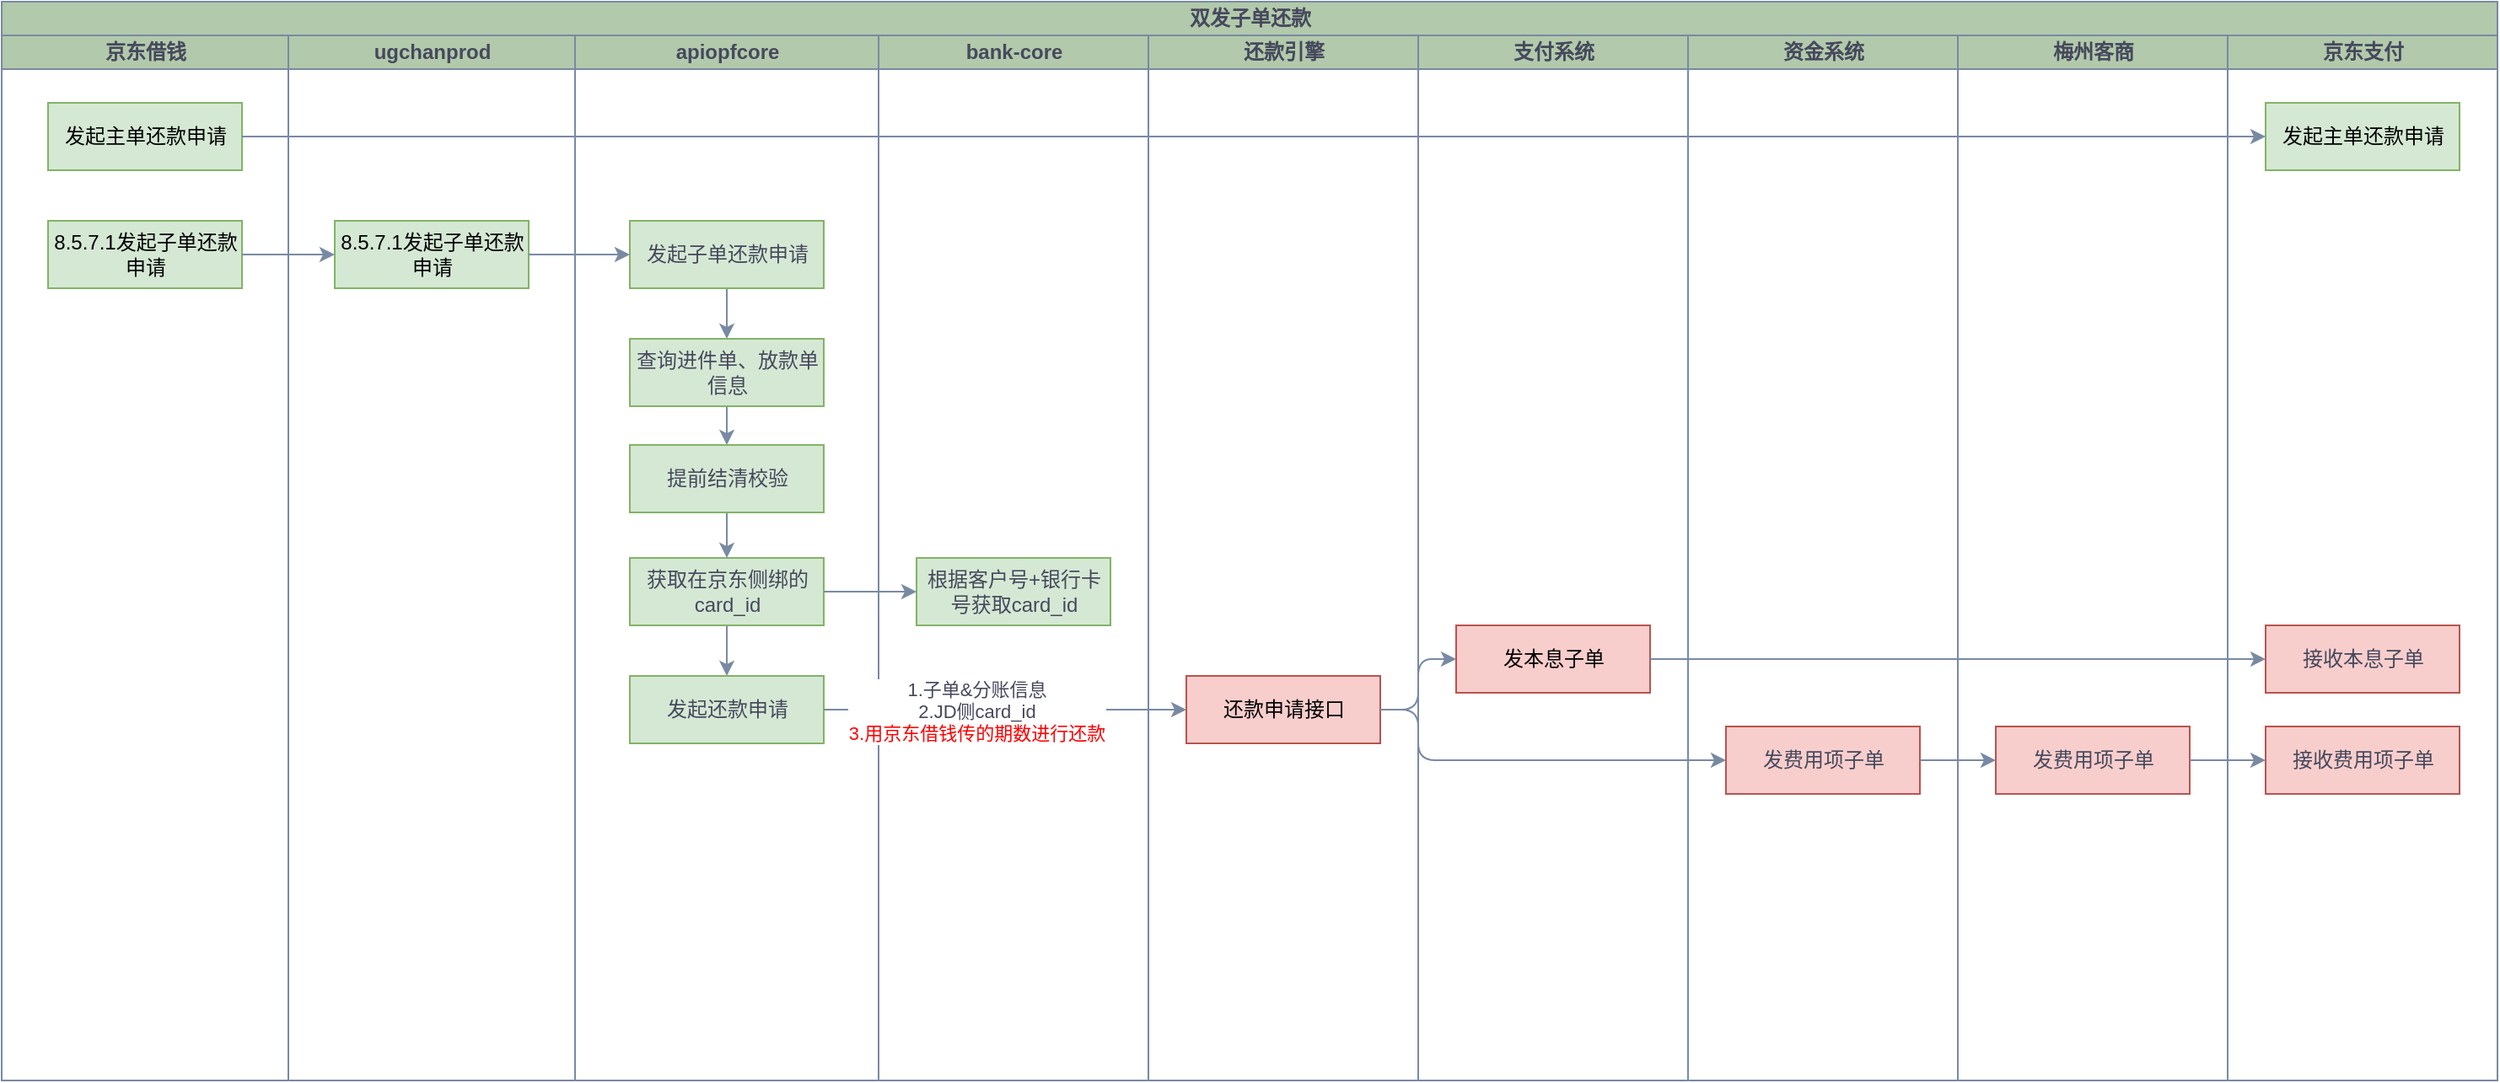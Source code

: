 <mxfile version="24.8.4">
  <diagram id="prtHgNgQTEPvFCAcTncT" name="Page-1">
    <mxGraphModel dx="1757" dy="1089" grid="1" gridSize="10" guides="1" tooltips="1" connect="1" arrows="1" fold="1" page="1" pageScale="1" pageWidth="827" pageHeight="1169" math="0" shadow="0">
      <root>
        <mxCell id="0" />
        <mxCell id="1" parent="0" />
        <mxCell id="L6LBj-71onCrxLk2Ojmv-1" value="双发子单还款" style="swimlane;childLayout=stackLayout;resizeParent=1;resizeParentMax=0;startSize=20;html=1;labelBackgroundColor=none;fillColor=#B2C9AB;strokeColor=#788AA3;fontColor=#46495D;" vertex="1" parent="1">
          <mxGeometry x="170" y="200" width="1480" height="640" as="geometry" />
        </mxCell>
        <mxCell id="L6LBj-71onCrxLk2Ojmv-8" value="京东借钱" style="swimlane;startSize=20;html=1;labelBackgroundColor=none;fillColor=#B2C9AB;strokeColor=#788AA3;fontColor=#46495D;" vertex="1" parent="L6LBj-71onCrxLk2Ojmv-1">
          <mxGeometry y="20" width="170" height="620" as="geometry" />
        </mxCell>
        <mxCell id="L6LBj-71onCrxLk2Ojmv-9" value="8.5.7.1发起子单还款申请" style="rounded=0;whiteSpace=wrap;html=1;fillColor=#d5e8d4;strokeColor=#82b366;" vertex="1" parent="L6LBj-71onCrxLk2Ojmv-8">
          <mxGeometry x="27.5" y="110" width="115" height="40" as="geometry" />
        </mxCell>
        <mxCell id="L6LBj-71onCrxLk2Ojmv-11" value="发起主单还款申请" style="rounded=0;whiteSpace=wrap;html=1;fillColor=#d5e8d4;strokeColor=#82b366;" vertex="1" parent="L6LBj-71onCrxLk2Ojmv-8">
          <mxGeometry x="27.5" y="40" width="115" height="40" as="geometry" />
        </mxCell>
        <mxCell id="L6LBj-71onCrxLk2Ojmv-2" value="ugchanprod" style="swimlane;startSize=20;html=1;labelBackgroundColor=none;fillColor=#B2C9AB;strokeColor=#788AA3;fontColor=#46495D;" vertex="1" parent="L6LBj-71onCrxLk2Ojmv-1">
          <mxGeometry x="170" y="20" width="170" height="620" as="geometry" />
        </mxCell>
        <mxCell id="L6LBj-71onCrxLk2Ojmv-5" value="8.5.7.1发起子单还款申请" style="rounded=0;whiteSpace=wrap;html=1;fillColor=#d5e8d4;strokeColor=#82b366;" vertex="1" parent="L6LBj-71onCrxLk2Ojmv-2">
          <mxGeometry x="27.5" y="110" width="115" height="40" as="geometry" />
        </mxCell>
        <mxCell id="L6LBj-71onCrxLk2Ojmv-3" value="apiopfcore" style="swimlane;startSize=20;html=1;labelBackgroundColor=none;fillColor=#B2C9AB;strokeColor=#788AA3;fontColor=#46495D;" vertex="1" parent="L6LBj-71onCrxLk2Ojmv-1">
          <mxGeometry x="340" y="20" width="180" height="620" as="geometry" />
        </mxCell>
        <mxCell id="L6LBj-71onCrxLk2Ojmv-20" value="" style="edgeStyle=orthogonalEdgeStyle;rounded=0;orthogonalLoop=1;jettySize=auto;html=1;strokeColor=#788AA3;fontColor=#46495D;fillColor=#B2C9AB;" edge="1" parent="L6LBj-71onCrxLk2Ojmv-3" source="L6LBj-71onCrxLk2Ojmv-6" target="L6LBj-71onCrxLk2Ojmv-19">
          <mxGeometry relative="1" as="geometry" />
        </mxCell>
        <mxCell id="L6LBj-71onCrxLk2Ojmv-6" value="发起子单还款申请" style="rounded=0;whiteSpace=wrap;html=1;fillColor=#d5e8d4;strokeColor=#82b366;fontColor=#46495D;" vertex="1" parent="L6LBj-71onCrxLk2Ojmv-3">
          <mxGeometry x="32.5" y="110" width="115" height="40" as="geometry" />
        </mxCell>
        <mxCell id="L6LBj-71onCrxLk2Ojmv-27" style="edgeStyle=orthogonalEdgeStyle;rounded=0;orthogonalLoop=1;jettySize=auto;html=1;entryX=0.5;entryY=0;entryDx=0;entryDy=0;strokeColor=#788AA3;fontColor=#46495D;fillColor=#B2C9AB;" edge="1" parent="L6LBj-71onCrxLk2Ojmv-3" source="L6LBj-71onCrxLk2Ojmv-19" target="L6LBj-71onCrxLk2Ojmv-25">
          <mxGeometry relative="1" as="geometry" />
        </mxCell>
        <mxCell id="L6LBj-71onCrxLk2Ojmv-19" value="查询进件单、放款单信息" style="rounded=0;whiteSpace=wrap;html=1;fillColor=#d5e8d4;strokeColor=#82b366;fontColor=#46495D;" vertex="1" parent="L6LBj-71onCrxLk2Ojmv-3">
          <mxGeometry x="32.5" y="180" width="115" height="40" as="geometry" />
        </mxCell>
        <mxCell id="L6LBj-71onCrxLk2Ojmv-32" style="edgeStyle=orthogonalEdgeStyle;rounded=0;orthogonalLoop=1;jettySize=auto;html=1;entryX=0.5;entryY=0;entryDx=0;entryDy=0;strokeColor=#788AA3;fontColor=#46495D;fillColor=#B2C9AB;" edge="1" parent="L6LBj-71onCrxLk2Ojmv-3" source="L6LBj-71onCrxLk2Ojmv-21" target="L6LBj-71onCrxLk2Ojmv-30">
          <mxGeometry relative="1" as="geometry" />
        </mxCell>
        <mxCell id="L6LBj-71onCrxLk2Ojmv-21" value="获取在京东侧绑的card_id" style="rounded=0;whiteSpace=wrap;html=1;fillColor=#d5e8d4;strokeColor=#82b366;fontColor=#46495D;" vertex="1" parent="L6LBj-71onCrxLk2Ojmv-3">
          <mxGeometry x="32.5" y="310" width="115" height="40" as="geometry" />
        </mxCell>
        <mxCell id="L6LBj-71onCrxLk2Ojmv-28" style="edgeStyle=orthogonalEdgeStyle;rounded=0;orthogonalLoop=1;jettySize=auto;html=1;entryX=0.5;entryY=0;entryDx=0;entryDy=0;strokeColor=#788AA3;fontColor=#46495D;fillColor=#B2C9AB;" edge="1" parent="L6LBj-71onCrxLk2Ojmv-3" source="L6LBj-71onCrxLk2Ojmv-25" target="L6LBj-71onCrxLk2Ojmv-21">
          <mxGeometry relative="1" as="geometry" />
        </mxCell>
        <mxCell id="L6LBj-71onCrxLk2Ojmv-25" value="提前结清校验" style="rounded=0;whiteSpace=wrap;html=1;fillColor=#d5e8d4;strokeColor=#82b366;fontColor=#46495D;" vertex="1" parent="L6LBj-71onCrxLk2Ojmv-3">
          <mxGeometry x="32.5" y="243" width="115" height="40" as="geometry" />
        </mxCell>
        <mxCell id="L6LBj-71onCrxLk2Ojmv-30" value="发起还款申请" style="rounded=0;whiteSpace=wrap;html=1;fillColor=#d5e8d4;strokeColor=#82b366;fontColor=#46495D;" vertex="1" parent="L6LBj-71onCrxLk2Ojmv-3">
          <mxGeometry x="32.5" y="380" width="115" height="40" as="geometry" />
        </mxCell>
        <mxCell id="L6LBj-71onCrxLk2Ojmv-4" value="bank-core" style="swimlane;startSize=20;html=1;labelBackgroundColor=none;fillColor=#B2C9AB;strokeColor=#788AA3;fontColor=#46495D;" vertex="1" parent="L6LBj-71onCrxLk2Ojmv-1">
          <mxGeometry x="520" y="20" width="160" height="620" as="geometry" />
        </mxCell>
        <mxCell id="L6LBj-71onCrxLk2Ojmv-23" value="根据客户号+银行卡号获取card_id" style="rounded=0;whiteSpace=wrap;html=1;fillColor=#d5e8d4;strokeColor=#82b366;fontColor=#46495D;" vertex="1" parent="L6LBj-71onCrxLk2Ojmv-4">
          <mxGeometry x="22.5" y="310" width="115" height="40" as="geometry" />
        </mxCell>
        <mxCell id="L6LBj-71onCrxLk2Ojmv-12" value="还款引擎" style="swimlane;startSize=20;html=1;labelBackgroundColor=none;fillColor=#B2C9AB;strokeColor=#788AA3;fontColor=#46495D;" vertex="1" parent="L6LBj-71onCrxLk2Ojmv-1">
          <mxGeometry x="680" y="20" width="160" height="620" as="geometry" />
        </mxCell>
        <mxCell id="L6LBj-71onCrxLk2Ojmv-29" value="还款申请接口" style="rounded=0;whiteSpace=wrap;html=1;fillColor=#f8cecc;strokeColor=#b85450;" vertex="1" parent="L6LBj-71onCrxLk2Ojmv-12">
          <mxGeometry x="22.5" y="380" width="115" height="40" as="geometry" />
        </mxCell>
        <mxCell id="L6LBj-71onCrxLk2Ojmv-13" value="支付系统" style="swimlane;startSize=20;html=1;labelBackgroundColor=none;fillColor=#B2C9AB;strokeColor=#788AA3;fontColor=#46495D;" vertex="1" parent="L6LBj-71onCrxLk2Ojmv-1">
          <mxGeometry x="840" y="20" width="160" height="620" as="geometry" />
        </mxCell>
        <mxCell id="L6LBj-71onCrxLk2Ojmv-36" value="发本息子单" style="rounded=0;whiteSpace=wrap;html=1;fillColor=#f8cecc;strokeColor=#b85450;" vertex="1" parent="L6LBj-71onCrxLk2Ojmv-13">
          <mxGeometry x="22.5" y="350" width="115" height="40" as="geometry" />
        </mxCell>
        <mxCell id="L6LBj-71onCrxLk2Ojmv-14" value="资金系统" style="swimlane;startSize=20;html=1;labelBackgroundColor=none;fillColor=#B2C9AB;strokeColor=#788AA3;fontColor=#46495D;" vertex="1" parent="L6LBj-71onCrxLk2Ojmv-1">
          <mxGeometry x="1000" y="20" width="160" height="620" as="geometry" />
        </mxCell>
        <mxCell id="L6LBj-71onCrxLk2Ojmv-38" value="发费用项子单" style="rounded=0;whiteSpace=wrap;html=1;fillColor=#f8cecc;strokeColor=#b85450;fontColor=#46495D;" vertex="1" parent="L6LBj-71onCrxLk2Ojmv-14">
          <mxGeometry x="22.5" y="410" width="115" height="40" as="geometry" />
        </mxCell>
        <mxCell id="L6LBj-71onCrxLk2Ojmv-15" value="梅州客商" style="swimlane;startSize=20;html=1;labelBackgroundColor=none;fillColor=#B2C9AB;strokeColor=#788AA3;fontColor=#46495D;" vertex="1" parent="L6LBj-71onCrxLk2Ojmv-1">
          <mxGeometry x="1160" y="20" width="160" height="620" as="geometry" />
        </mxCell>
        <mxCell id="L6LBj-71onCrxLk2Ojmv-42" value="发费用项子单" style="rounded=0;whiteSpace=wrap;html=1;fillColor=#f8cecc;strokeColor=#b85450;fontColor=#46495D;" vertex="1" parent="L6LBj-71onCrxLk2Ojmv-15">
          <mxGeometry x="22.5" y="410" width="115" height="40" as="geometry" />
        </mxCell>
        <mxCell id="L6LBj-71onCrxLk2Ojmv-16" value="京东支付" style="swimlane;startSize=20;html=1;labelBackgroundColor=none;fillColor=#B2C9AB;strokeColor=#788AA3;fontColor=#46495D;" vertex="1" parent="L6LBj-71onCrxLk2Ojmv-1">
          <mxGeometry x="1320" y="20" width="160" height="620" as="geometry" />
        </mxCell>
        <mxCell id="L6LBj-71onCrxLk2Ojmv-17" value="发起主单还款申请" style="rounded=0;whiteSpace=wrap;html=1;fillColor=#d5e8d4;strokeColor=#82b366;" vertex="1" parent="L6LBj-71onCrxLk2Ojmv-16">
          <mxGeometry x="22.5" y="40" width="115" height="40" as="geometry" />
        </mxCell>
        <mxCell id="L6LBj-71onCrxLk2Ojmv-40" value="接收本息子单" style="rounded=0;whiteSpace=wrap;html=1;fillColor=#f8cecc;strokeColor=#b85450;fontColor=#46495D;" vertex="1" parent="L6LBj-71onCrxLk2Ojmv-16">
          <mxGeometry x="22.5" y="350" width="115" height="40" as="geometry" />
        </mxCell>
        <mxCell id="L6LBj-71onCrxLk2Ojmv-44" value="接收费用项子单" style="rounded=0;whiteSpace=wrap;html=1;fillColor=#f8cecc;strokeColor=#b85450;fontColor=#46495D;" vertex="1" parent="L6LBj-71onCrxLk2Ojmv-16">
          <mxGeometry x="22.5" y="410" width="115" height="40" as="geometry" />
        </mxCell>
        <mxCell id="L6LBj-71onCrxLk2Ojmv-7" style="edgeStyle=orthogonalEdgeStyle;rounded=0;orthogonalLoop=1;jettySize=auto;html=1;strokeColor=#788AA3;fontColor=#46495D;fillColor=#B2C9AB;" edge="1" parent="L6LBj-71onCrxLk2Ojmv-1" source="L6LBj-71onCrxLk2Ojmv-5" target="L6LBj-71onCrxLk2Ojmv-6">
          <mxGeometry relative="1" as="geometry" />
        </mxCell>
        <mxCell id="L6LBj-71onCrxLk2Ojmv-10" style="edgeStyle=orthogonalEdgeStyle;rounded=0;orthogonalLoop=1;jettySize=auto;html=1;strokeColor=#788AA3;fontColor=#46495D;fillColor=#B2C9AB;" edge="1" parent="L6LBj-71onCrxLk2Ojmv-1" source="L6LBj-71onCrxLk2Ojmv-9" target="L6LBj-71onCrxLk2Ojmv-5">
          <mxGeometry relative="1" as="geometry" />
        </mxCell>
        <mxCell id="L6LBj-71onCrxLk2Ojmv-18" style="edgeStyle=orthogonalEdgeStyle;rounded=0;orthogonalLoop=1;jettySize=auto;html=1;strokeColor=#788AA3;fontColor=#46495D;fillColor=#B2C9AB;" edge="1" parent="L6LBj-71onCrxLk2Ojmv-1" source="L6LBj-71onCrxLk2Ojmv-11" target="L6LBj-71onCrxLk2Ojmv-17">
          <mxGeometry relative="1" as="geometry" />
        </mxCell>
        <mxCell id="L6LBj-71onCrxLk2Ojmv-24" style="edgeStyle=orthogonalEdgeStyle;rounded=0;orthogonalLoop=1;jettySize=auto;html=1;strokeColor=#788AA3;fontColor=#46495D;fillColor=#B2C9AB;" edge="1" parent="L6LBj-71onCrxLk2Ojmv-1" source="L6LBj-71onCrxLk2Ojmv-21" target="L6LBj-71onCrxLk2Ojmv-23">
          <mxGeometry relative="1" as="geometry" />
        </mxCell>
        <mxCell id="L6LBj-71onCrxLk2Ojmv-31" style="edgeStyle=orthogonalEdgeStyle;rounded=0;orthogonalLoop=1;jettySize=auto;html=1;strokeColor=#788AA3;fontColor=#46495D;fillColor=#B2C9AB;" edge="1" parent="L6LBj-71onCrxLk2Ojmv-1" source="L6LBj-71onCrxLk2Ojmv-30" target="L6LBj-71onCrxLk2Ojmv-29">
          <mxGeometry relative="1" as="geometry" />
        </mxCell>
        <mxCell id="L6LBj-71onCrxLk2Ojmv-33" value="1.子单&amp;amp;分账信息&lt;div&gt;2.JD侧card_id&lt;/div&gt;&lt;div&gt;&lt;font color=&quot;#ff0000&quot;&gt;3.用京东借钱传的期数进行还款&lt;/font&gt;&lt;/div&gt;" style="edgeLabel;html=1;align=center;verticalAlign=middle;resizable=0;points=[];strokeColor=#788AA3;fontColor=#46495D;fillColor=#B2C9AB;" vertex="1" connectable="0" parent="L6LBj-71onCrxLk2Ojmv-31">
          <mxGeometry x="-0.164" y="-1" relative="1" as="geometry">
            <mxPoint as="offset" />
          </mxGeometry>
        </mxCell>
        <mxCell id="L6LBj-71onCrxLk2Ojmv-37" style="edgeStyle=orthogonalEdgeStyle;rounded=1;orthogonalLoop=1;jettySize=auto;html=1;strokeColor=#788AA3;fontColor=#46495D;fillColor=#B2C9AB;curved=0;" edge="1" parent="L6LBj-71onCrxLk2Ojmv-1" source="L6LBj-71onCrxLk2Ojmv-29" target="L6LBj-71onCrxLk2Ojmv-36">
          <mxGeometry relative="1" as="geometry" />
        </mxCell>
        <mxCell id="L6LBj-71onCrxLk2Ojmv-39" style="edgeStyle=orthogonalEdgeStyle;rounded=1;orthogonalLoop=1;jettySize=auto;html=1;entryX=0;entryY=0.5;entryDx=0;entryDy=0;strokeColor=#788AA3;fontColor=#46495D;fillColor=#B2C9AB;curved=0;" edge="1" parent="L6LBj-71onCrxLk2Ojmv-1" source="L6LBj-71onCrxLk2Ojmv-29" target="L6LBj-71onCrxLk2Ojmv-38">
          <mxGeometry relative="1" as="geometry">
            <Array as="points">
              <mxPoint x="840" y="420" />
              <mxPoint x="840" y="450" />
            </Array>
          </mxGeometry>
        </mxCell>
        <mxCell id="L6LBj-71onCrxLk2Ojmv-41" style="edgeStyle=orthogonalEdgeStyle;rounded=0;orthogonalLoop=1;jettySize=auto;html=1;strokeColor=#788AA3;fontColor=#46495D;fillColor=#B2C9AB;" edge="1" parent="L6LBj-71onCrxLk2Ojmv-1" source="L6LBj-71onCrxLk2Ojmv-36" target="L6LBj-71onCrxLk2Ojmv-40">
          <mxGeometry relative="1" as="geometry" />
        </mxCell>
        <mxCell id="L6LBj-71onCrxLk2Ojmv-43" style="edgeStyle=orthogonalEdgeStyle;rounded=0;orthogonalLoop=1;jettySize=auto;html=1;strokeColor=#788AA3;fontColor=#46495D;fillColor=#B2C9AB;" edge="1" parent="L6LBj-71onCrxLk2Ojmv-1" source="L6LBj-71onCrxLk2Ojmv-38" target="L6LBj-71onCrxLk2Ojmv-42">
          <mxGeometry relative="1" as="geometry" />
        </mxCell>
        <mxCell id="L6LBj-71onCrxLk2Ojmv-45" style="edgeStyle=orthogonalEdgeStyle;rounded=0;orthogonalLoop=1;jettySize=auto;html=1;strokeColor=#788AA3;fontColor=#46495D;fillColor=#B2C9AB;" edge="1" parent="L6LBj-71onCrxLk2Ojmv-1" source="L6LBj-71onCrxLk2Ojmv-42" target="L6LBj-71onCrxLk2Ojmv-44">
          <mxGeometry relative="1" as="geometry" />
        </mxCell>
      </root>
    </mxGraphModel>
  </diagram>
</mxfile>
